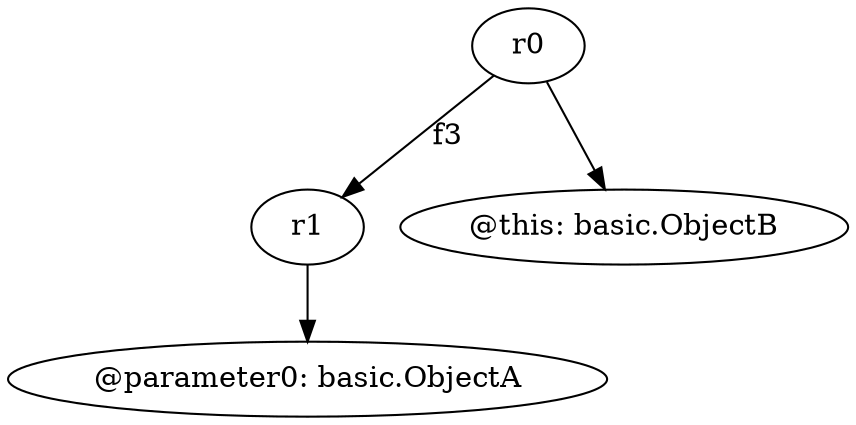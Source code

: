 digraph g {
0[label="r1"]
1[label="@parameter0: basic.ObjectA"]
0->1[label=""]
2[label="r0"]
3[label="@this: basic.ObjectB"]
2->3[label=""]
2->0[label="f3"]
}
